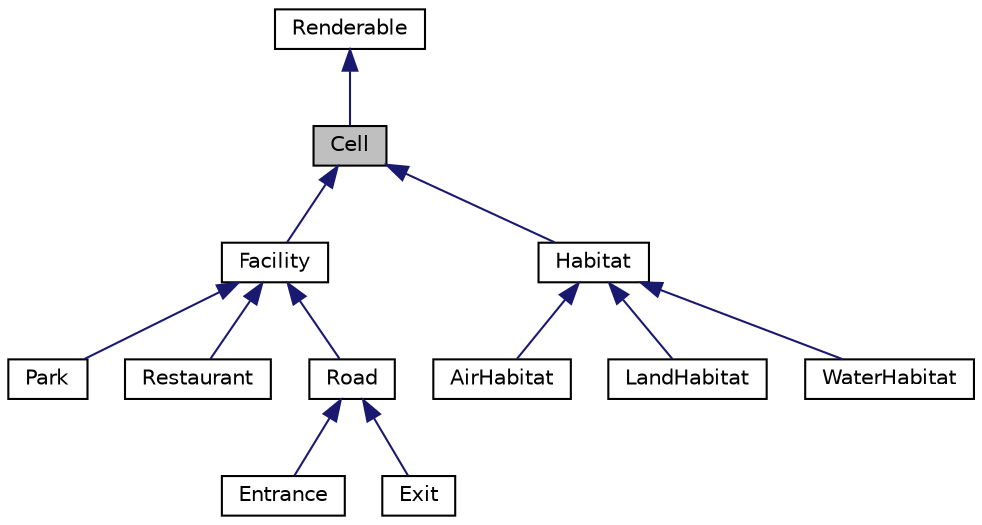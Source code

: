 digraph "Cell"
{
  edge [fontname="Helvetica",fontsize="10",labelfontname="Helvetica",labelfontsize="10"];
  node [fontname="Helvetica",fontsize="10",shape=record];
  Node1 [label="Cell",height=0.2,width=0.4,color="black", fillcolor="grey75", style="filled", fontcolor="black"];
  Node2 -> Node1 [dir="back",color="midnightblue",fontsize="10",style="solid"];
  Node2 [label="Renderable",height=0.2,width=0.4,color="black", fillcolor="white", style="filled",URL="$classRenderable.html"];
  Node1 -> Node3 [dir="back",color="midnightblue",fontsize="10",style="solid"];
  Node3 [label="Facility",height=0.2,width=0.4,color="black", fillcolor="white", style="filled",URL="$classFacility.html"];
  Node3 -> Node4 [dir="back",color="midnightblue",fontsize="10",style="solid"];
  Node4 [label="Park",height=0.2,width=0.4,color="black", fillcolor="white", style="filled",URL="$classPark.html"];
  Node3 -> Node5 [dir="back",color="midnightblue",fontsize="10",style="solid"];
  Node5 [label="Restaurant",height=0.2,width=0.4,color="black", fillcolor="white", style="filled",URL="$classRestaurant.html"];
  Node3 -> Node6 [dir="back",color="midnightblue",fontsize="10",style="solid"];
  Node6 [label="Road",height=0.2,width=0.4,color="black", fillcolor="white", style="filled",URL="$classRoad.html"];
  Node6 -> Node7 [dir="back",color="midnightblue",fontsize="10",style="solid"];
  Node7 [label="Entrance",height=0.2,width=0.4,color="black", fillcolor="white", style="filled",URL="$classEntrance.html"];
  Node6 -> Node8 [dir="back",color="midnightblue",fontsize="10",style="solid"];
  Node8 [label="Exit",height=0.2,width=0.4,color="black", fillcolor="white", style="filled",URL="$classExit.html"];
  Node1 -> Node9 [dir="back",color="midnightblue",fontsize="10",style="solid"];
  Node9 [label="Habitat",height=0.2,width=0.4,color="black", fillcolor="white", style="filled",URL="$classHabitat.html"];
  Node9 -> Node10 [dir="back",color="midnightblue",fontsize="10",style="solid"];
  Node10 [label="AirHabitat",height=0.2,width=0.4,color="black", fillcolor="white", style="filled",URL="$classAirHabitat.html"];
  Node9 -> Node11 [dir="back",color="midnightblue",fontsize="10",style="solid"];
  Node11 [label="LandHabitat",height=0.2,width=0.4,color="black", fillcolor="white", style="filled",URL="$classLandHabitat.html"];
  Node9 -> Node12 [dir="back",color="midnightblue",fontsize="10",style="solid"];
  Node12 [label="WaterHabitat",height=0.2,width=0.4,color="black", fillcolor="white", style="filled",URL="$classWaterHabitat.html"];
}
